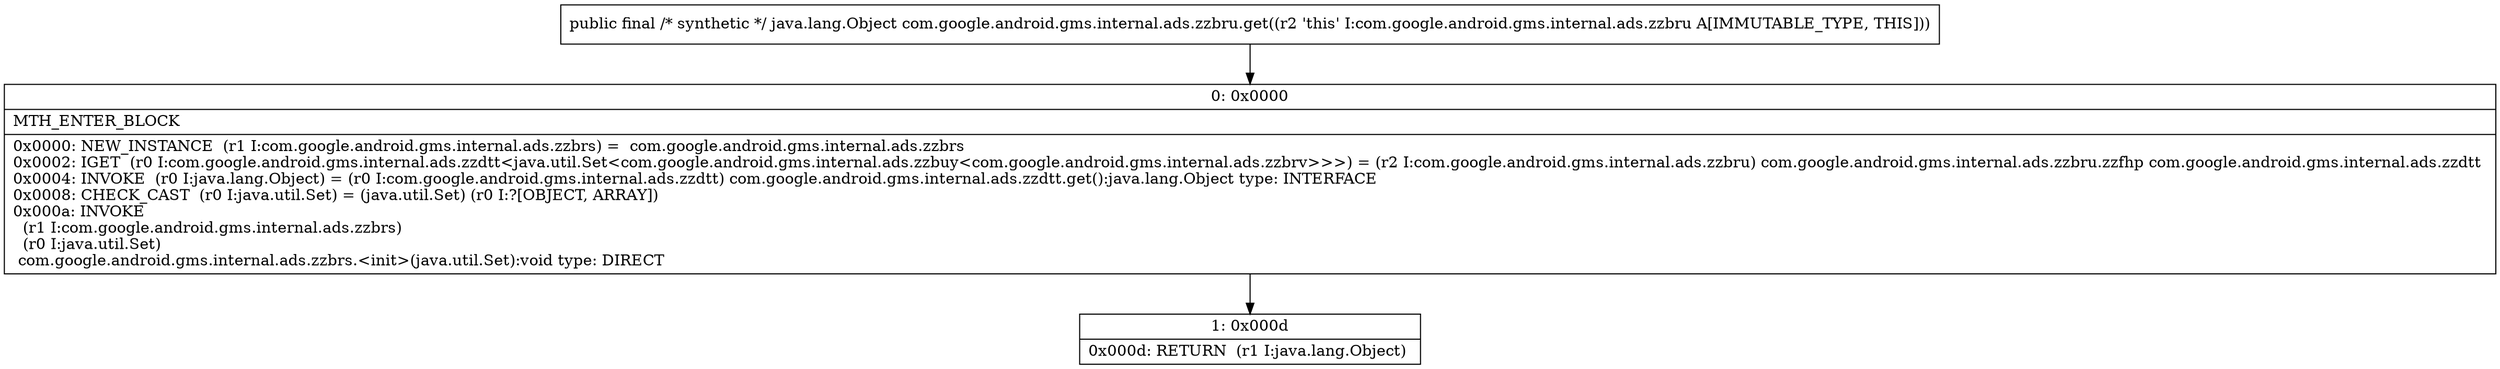 digraph "CFG forcom.google.android.gms.internal.ads.zzbru.get()Ljava\/lang\/Object;" {
Node_0 [shape=record,label="{0\:\ 0x0000|MTH_ENTER_BLOCK\l|0x0000: NEW_INSTANCE  (r1 I:com.google.android.gms.internal.ads.zzbrs) =  com.google.android.gms.internal.ads.zzbrs \l0x0002: IGET  (r0 I:com.google.android.gms.internal.ads.zzdtt\<java.util.Set\<com.google.android.gms.internal.ads.zzbuy\<com.google.android.gms.internal.ads.zzbrv\>\>\>) = (r2 I:com.google.android.gms.internal.ads.zzbru) com.google.android.gms.internal.ads.zzbru.zzfhp com.google.android.gms.internal.ads.zzdtt \l0x0004: INVOKE  (r0 I:java.lang.Object) = (r0 I:com.google.android.gms.internal.ads.zzdtt) com.google.android.gms.internal.ads.zzdtt.get():java.lang.Object type: INTERFACE \l0x0008: CHECK_CAST  (r0 I:java.util.Set) = (java.util.Set) (r0 I:?[OBJECT, ARRAY]) \l0x000a: INVOKE  \l  (r1 I:com.google.android.gms.internal.ads.zzbrs)\l  (r0 I:java.util.Set)\l com.google.android.gms.internal.ads.zzbrs.\<init\>(java.util.Set):void type: DIRECT \l}"];
Node_1 [shape=record,label="{1\:\ 0x000d|0x000d: RETURN  (r1 I:java.lang.Object) \l}"];
MethodNode[shape=record,label="{public final \/* synthetic *\/ java.lang.Object com.google.android.gms.internal.ads.zzbru.get((r2 'this' I:com.google.android.gms.internal.ads.zzbru A[IMMUTABLE_TYPE, THIS])) }"];
MethodNode -> Node_0;
Node_0 -> Node_1;
}

